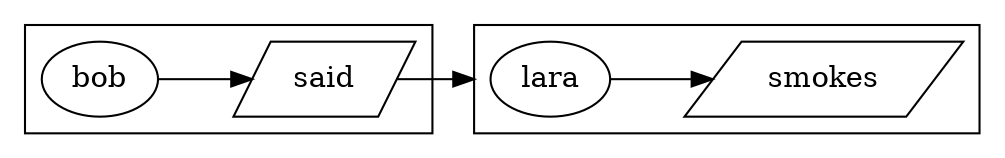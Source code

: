 digraph{
rankdir=LR
compound=true
subgraph cluster3011481100{
  N3011507116 [ label="bob", shape=ellipse ]
  N3011507276 [ label="said", shape=parallelogram ]
}
subgraph cluster3011507372{
  N3011507436 [ label="lara", shape=ellipse ]
  N3011507468 [ label="smokes", shape=parallelogram ]
}
N3011507116 -> N3011507276
N3011507436 -> N3011507468
N3011507276 -> N3011507436 [ lhead=cluster3011507372 ]
}
